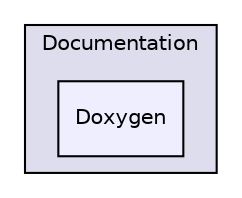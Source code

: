 digraph "/home/aabadie/softs/src/medinria/qtdcm/Documentation/Doxygen/" {
  compound=true
  node [ fontsize="10", fontname="Helvetica"];
  edge [ labelfontsize="10", labelfontname="Helvetica"];
  subgraph clusterdir_7240596cda56f37aea5f0e81846e53ad {
    graph [ bgcolor="#ddddee", pencolor="black", label="Documentation" fontname="Helvetica", fontsize="10", URL="dir_7240596cda56f37aea5f0e81846e53ad.html"]
  dir_5e7fda6b4367814e941593eb393c2a7c [shape=box, label="Doxygen", style="filled", fillcolor="#eeeeff", pencolor="black", URL="dir_5e7fda6b4367814e941593eb393c2a7c.html"];
  }
}
